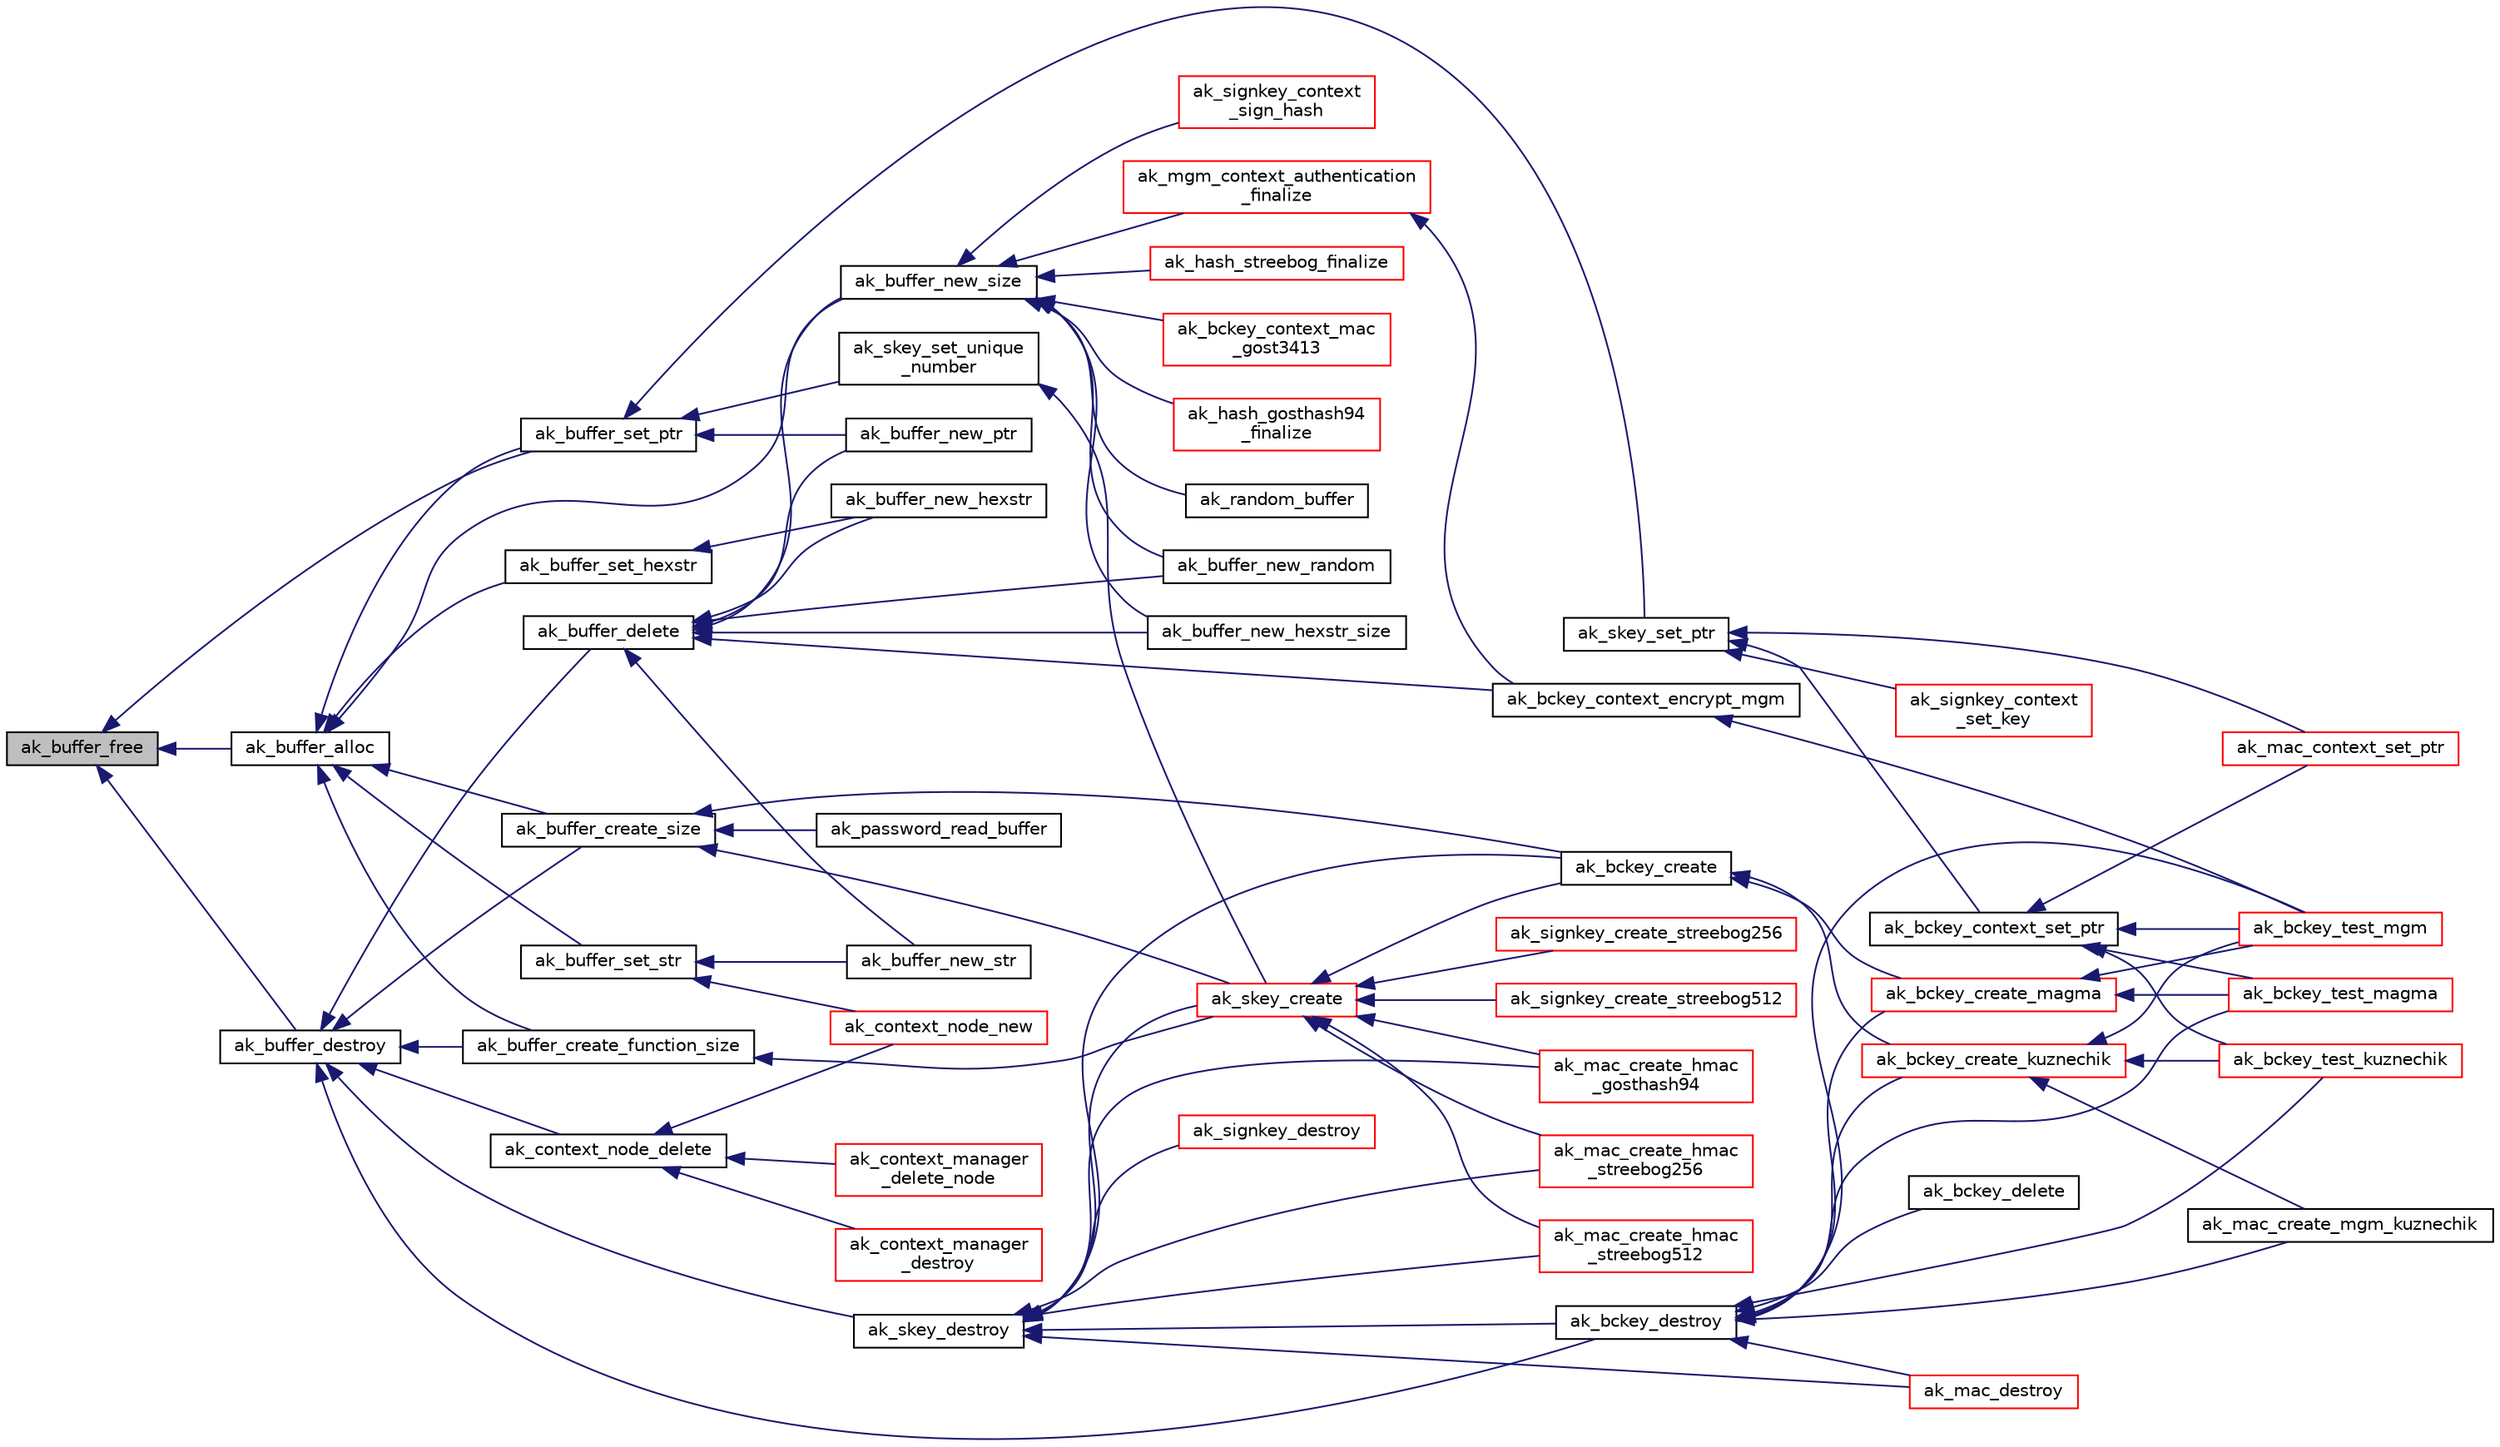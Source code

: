 digraph "ak_buffer_free"
{
  edge [fontname="Helvetica",fontsize="10",labelfontname="Helvetica",labelfontsize="10"];
  node [fontname="Helvetica",fontsize="10",shape=record];
  rankdir="LR";
  Node1 [label="ak_buffer_free",height=0.2,width=0.4,color="black", fillcolor="grey75", style="filled", fontcolor="black"];
  Node1 -> Node2 [dir="back",color="midnightblue",fontsize="10",style="solid",fontname="Helvetica"];
  Node2 [label="ak_buffer_alloc",height=0.2,width=0.4,color="black", fillcolor="white", style="filled",URL="$ak__buffer_8h.html#a3f8fe4e6b88d3460ed57500abfdcb323",tooltip="Функция выделяет память под данные, хранимые в буффере. "];
  Node2 -> Node3 [dir="back",color="midnightblue",fontsize="10",style="solid",fontname="Helvetica"];
  Node3 [label="ak_buffer_create_size",height=0.2,width=0.4,color="black", fillcolor="white", style="filled",URL="$ak__buffer_8h.html#a83b4acff7a870541944b51c841ba3e14",tooltip="Инициализация буффера и выделение памяти фиксированной длины. "];
  Node3 -> Node4 [dir="back",color="midnightblue",fontsize="10",style="solid",fontname="Helvetica"];
  Node4 [label="ak_bckey_create",height=0.2,width=0.4,color="black", fillcolor="white", style="filled",URL="$ak__bckey_8h.html#aa0c2d1d89cf20370c0184273e91818eb",tooltip="Инициализация ключа алгоритма блочного шифрования. "];
  Node4 -> Node5 [dir="back",color="midnightblue",fontsize="10",style="solid",fontname="Helvetica"];
  Node5 [label="ak_bckey_create_kuznechik",height=0.2,width=0.4,color="red", fillcolor="white", style="filled",URL="$ak__kuznechik_8c.html#a6384132cb6670ab48ffdae3514c37abd",tooltip="Инициализация контекста секретного ключа алгоритма блочного шифрования Кузнечик. "];
  Node5 -> Node6 [dir="back",color="midnightblue",fontsize="10",style="solid",fontname="Helvetica"];
  Node6 [label="ak_mac_create_mgm_kuznechik",height=0.2,width=0.4,color="black", fillcolor="white", style="filled",URL="$ak__mac_8h.html#a3d47a5514193d406ea7ba58e5799840f",tooltip="Инициализация ключа алгоритма выработки имитовставки на основе MGM-режима с использованием блочного ш..."];
  Node5 -> Node7 [dir="back",color="midnightblue",fontsize="10",style="solid",fontname="Helvetica"];
  Node7 [label="ak_bckey_test_mgm",height=0.2,width=0.4,color="red", fillcolor="white", style="filled",URL="$ak__aead_8h.html#a6447348dcbe26bf5823c1493d761816f",tooltip="Тестирование корректной работы режима блочного шифрования с одновременной выработкой имитовставки..."];
  Node5 -> Node8 [dir="back",color="midnightblue",fontsize="10",style="solid",fontname="Helvetica"];
  Node8 [label="ak_bckey_test_kuznechik",height=0.2,width=0.4,color="red", fillcolor="white", style="filled",URL="$ak__kuznechik_8c.html#a9df2b7d49f780e2276dcd2636f8a2378",tooltip="Тестирование корректной работы алгоритма блочного шифрования Кузнечик. "];
  Node4 -> Node9 [dir="back",color="midnightblue",fontsize="10",style="solid",fontname="Helvetica"];
  Node9 [label="ak_bckey_create_magma",height=0.2,width=0.4,color="red", fillcolor="white", style="filled",URL="$ak__magma_8c.html#a465f319be97a8d65a1892a55771b5621",tooltip="Инициализация контекста секретного ключа алгоритма блочного шифрования Магма. "];
  Node9 -> Node7 [dir="back",color="midnightblue",fontsize="10",style="solid",fontname="Helvetica"];
  Node9 -> Node10 [dir="back",color="midnightblue",fontsize="10",style="solid",fontname="Helvetica"];
  Node10 [label="ak_bckey_test_magma",height=0.2,width=0.4,color="red", fillcolor="white", style="filled",URL="$ak__magma_8c.html#a3383cdf45668361958960d79d30cc644",tooltip="Тестирование корректной работы алгоритма блочного шифрования Магма. "];
  Node3 -> Node11 [dir="back",color="midnightblue",fontsize="10",style="solid",fontname="Helvetica"];
  Node11 [label="ak_skey_create",height=0.2,width=0.4,color="red", fillcolor="white", style="filled",URL="$ak__skey_8h.html#a21b0a9607173e565d71052f2bca0a1cf",tooltip="Инициализация структуры секретного ключа. "];
  Node11 -> Node4 [dir="back",color="midnightblue",fontsize="10",style="solid",fontname="Helvetica"];
  Node11 -> Node12 [dir="back",color="midnightblue",fontsize="10",style="solid",fontname="Helvetica"];
  Node12 [label="ak_mac_create_hmac\l_streebog256",height=0.2,width=0.4,color="red", fillcolor="white", style="filled",URL="$ak__mac_8h.html#a7b5054dbede51842be81578073d41db4",tooltip="Инициализация ключа алгоритма выработки имитовставки hmac на основе streebog256. "];
  Node11 -> Node13 [dir="back",color="midnightblue",fontsize="10",style="solid",fontname="Helvetica"];
  Node13 [label="ak_mac_create_hmac\l_streebog512",height=0.2,width=0.4,color="red", fillcolor="white", style="filled",URL="$ak__mac_8h.html#a1290048393b76c51d42dce8eac709d70",tooltip="Инициализация ключа алгоритма выработки имитовставки hmac на основе streebog512. "];
  Node11 -> Node14 [dir="back",color="midnightblue",fontsize="10",style="solid",fontname="Helvetica"];
  Node14 [label="ak_mac_create_hmac\l_gosthash94",height=0.2,width=0.4,color="red", fillcolor="white", style="filled",URL="$ak__mac_8h.html#a9fcc5ec7353b4083c710df81a1b84b9d",tooltip="Инициализация ключа алгоритма выработки имитовставки hmac на основе gosthash94. "];
  Node11 -> Node15 [dir="back",color="midnightblue",fontsize="10",style="solid",fontname="Helvetica"];
  Node15 [label="ak_signkey_create_streebog256",height=0.2,width=0.4,color="red", fillcolor="white", style="filled",URL="$ak__sign_8h.html#a0bc2e07b6ca4e86fb80f1ffe76a0847d",tooltip="Инициализация контекста секретного ключа алгоритма ГОСТ Р 34.10-2012. "];
  Node11 -> Node16 [dir="back",color="midnightblue",fontsize="10",style="solid",fontname="Helvetica"];
  Node16 [label="ak_signkey_create_streebog512",height=0.2,width=0.4,color="red", fillcolor="white", style="filled",URL="$ak__sign_8h.html#a8392beef9b3823ee6e61999cb47eb3fe",tooltip="Инициализация контекста секретного ключа алгоритма ГОСТ Р 34.10-2012. "];
  Node3 -> Node17 [dir="back",color="midnightblue",fontsize="10",style="solid",fontname="Helvetica"];
  Node17 [label="ak_password_read_buffer",height=0.2,width=0.4,color="black", fillcolor="white", style="filled",URL="$libakrypt_8h.html#ae82b77f326c0afb6dae9eff815b734ad",tooltip="Чтение пароля из консоли в буффер. "];
  Node2 -> Node18 [dir="back",color="midnightblue",fontsize="10",style="solid",fontname="Helvetica"];
  Node18 [label="ak_buffer_create_function_size",height=0.2,width=0.4,color="black", fillcolor="white", style="filled",URL="$ak__buffer_8h.html#aed625a91942f5833e0dc980f930bea1a",tooltip="Инициализация буффера с заданными обработчиками выделения и освобождения памяти. "];
  Node18 -> Node11 [dir="back",color="midnightblue",fontsize="10",style="solid",fontname="Helvetica"];
  Node2 -> Node19 [dir="back",color="midnightblue",fontsize="10",style="solid",fontname="Helvetica"];
  Node19 [label="ak_buffer_new_size",height=0.2,width=0.4,color="black", fillcolor="white", style="filled",URL="$libakrypt_8h.html#a0a5a23b376be74368826fbe7857cc48f",tooltip="Создание буффера заданного размера. "];
  Node19 -> Node20 [dir="back",color="midnightblue",fontsize="10",style="solid",fontname="Helvetica"];
  Node20 [label="ak_mgm_context_authentication\l_finalize",height=0.2,width=0.4,color="red", fillcolor="white", style="filled",URL="$ak__aead_8h.html#a0b08747c2ce93dac18d37ac0adc1bbf0",tooltip="Завершение действий и вычисление имитовставки. "];
  Node20 -> Node21 [dir="back",color="midnightblue",fontsize="10",style="solid",fontname="Helvetica"];
  Node21 [label="ak_bckey_context_encrypt_mgm",height=0.2,width=0.4,color="black", fillcolor="white", style="filled",URL="$ak__aead_8h.html#aa419c6d4fff6ded25201ca414e35a3c4",tooltip="Зашифрование данных в режиме MGM с одновременной выработкой имитовставки. "];
  Node21 -> Node7 [dir="back",color="midnightblue",fontsize="10",style="solid",fontname="Helvetica"];
  Node19 -> Node22 [dir="back",color="midnightblue",fontsize="10",style="solid",fontname="Helvetica"];
  Node22 [label="ak_bckey_context_mac\l_gost3413",height=0.2,width=0.4,color="red", fillcolor="white", style="filled",URL="$ak__bckey_8h.html#a4711665d67e0a95a7455e64b0bb8f9e1",tooltip="Вычисление имитовставки от заданной области данных. "];
  Node19 -> Node23 [dir="back",color="midnightblue",fontsize="10",style="solid",fontname="Helvetica"];
  Node23 [label="ak_buffer_new_hexstr_size",height=0.2,width=0.4,color="black", fillcolor="white", style="filled",URL="$libakrypt_8h.html#a140df6cc6fc9c3e1f7ef4fb18967da73",tooltip="Создание буффера заданной длины с данными, записанными в шестнадцатеричном виде. "];
  Node19 -> Node24 [dir="back",color="midnightblue",fontsize="10",style="solid",fontname="Helvetica"];
  Node24 [label="ak_buffer_new_random",height=0.2,width=0.4,color="black", fillcolor="white", style="filled",URL="$ak__buffer_8h.html#af5711ed1418af37ce3a94407208b62f3",tooltip="Функция создает буффер заданный длины со случайными значениями. "];
  Node19 -> Node25 [dir="back",color="midnightblue",fontsize="10",style="solid",fontname="Helvetica"];
  Node25 [label="ak_hash_gosthash94\l_finalize",height=0.2,width=0.4,color="red", fillcolor="white", style="filled",URL="$ak__gosthash_8c.html#a391bf02647ac2dbb7e6ca7ea0e1a8946"];
  Node19 -> Node26 [dir="back",color="midnightblue",fontsize="10",style="solid",fontname="Helvetica"];
  Node26 [label="ak_random_buffer",height=0.2,width=0.4,color="black", fillcolor="white", style="filled",URL="$libakrypt_8h.html#a86b88090a65c5f0ef2a95633856b6a62",tooltip="Создание буффера заданного размера со случайными данными. "];
  Node19 -> Node27 [dir="back",color="midnightblue",fontsize="10",style="solid",fontname="Helvetica"];
  Node27 [label="ak_signkey_context\l_sign_hash",height=0.2,width=0.4,color="red", fillcolor="white", style="filled",URL="$ak__sign_8h.html#a084d8e8f975fe11706ddd74582961588",tooltip="Выработка электронной подписи для вычисленного заранее значения хеш-функции. "];
  Node19 -> Node28 [dir="back",color="midnightblue",fontsize="10",style="solid",fontname="Helvetica"];
  Node28 [label="ak_hash_streebog_finalize",height=0.2,width=0.4,color="red", fillcolor="white", style="filled",URL="$ak__streebog_8c.html#a268d663ae1b4436b73f48afabc091463"];
  Node2 -> Node29 [dir="back",color="midnightblue",fontsize="10",style="solid",fontname="Helvetica"];
  Node29 [label="ak_buffer_set_ptr",height=0.2,width=0.4,color="black", fillcolor="white", style="filled",URL="$libakrypt_8h.html#adf8e1acec424d5d67ac75bdedbce81fb",tooltip="Пощемение двоичных данных в буффер. "];
  Node29 -> Node30 [dir="back",color="midnightblue",fontsize="10",style="solid",fontname="Helvetica"];
  Node30 [label="ak_buffer_new_ptr",height=0.2,width=0.4,color="black", fillcolor="white", style="filled",URL="$libakrypt_8h.html#a680067409acb70237b6905501c820bce",tooltip="Создание буффера с данными. "];
  Node29 -> Node31 [dir="back",color="midnightblue",fontsize="10",style="solid",fontname="Helvetica"];
  Node31 [label="ak_skey_set_unique\l_number",height=0.2,width=0.4,color="black", fillcolor="white", style="filled",URL="$ak__skey_8h.html#ae064191abae51af6d5d1633e38b4b4b7",tooltip="Присвоение секретному ключу уникального номера. "];
  Node31 -> Node11 [dir="back",color="midnightblue",fontsize="10",style="solid",fontname="Helvetica"];
  Node29 -> Node32 [dir="back",color="midnightblue",fontsize="10",style="solid",fontname="Helvetica"];
  Node32 [label="ak_skey_set_ptr",height=0.2,width=0.4,color="black", fillcolor="white", style="filled",URL="$ak__skey_8h.html#aac9531d6bfe3f4cb917796889f8b123d",tooltip="Присвоение секретному ключу константного значения. "];
  Node32 -> Node33 [dir="back",color="midnightblue",fontsize="10",style="solid",fontname="Helvetica"];
  Node33 [label="ak_bckey_context_set_ptr",height=0.2,width=0.4,color="black", fillcolor="white", style="filled",URL="$ak__bckey_8h.html#a353da8764b51b10f73202007e8ac0e1c",tooltip="Присвоение контексту ключа алгоритма блочного шифрования константного значения. "];
  Node33 -> Node7 [dir="back",color="midnightblue",fontsize="10",style="solid",fontname="Helvetica"];
  Node33 -> Node8 [dir="back",color="midnightblue",fontsize="10",style="solid",fontname="Helvetica"];
  Node33 -> Node34 [dir="back",color="midnightblue",fontsize="10",style="solid",fontname="Helvetica"];
  Node34 [label="ak_mac_context_set_ptr",height=0.2,width=0.4,color="red", fillcolor="white", style="filled",URL="$ak__mac_8h.html#a3a959324a01e80176bc8594cacc99d24",tooltip="Присвоение контексту ключа алгоритма выработки имитовставки константного значения. "];
  Node33 -> Node10 [dir="back",color="midnightblue",fontsize="10",style="solid",fontname="Helvetica"];
  Node32 -> Node34 [dir="back",color="midnightblue",fontsize="10",style="solid",fontname="Helvetica"];
  Node32 -> Node35 [dir="back",color="midnightblue",fontsize="10",style="solid",fontname="Helvetica"];
  Node35 [label="ak_signkey_context\l_set_key",height=0.2,width=0.4,color="red", fillcolor="white", style="filled",URL="$ak__sign_8h.html#a3002312654ea500fa64999c3e4742171",tooltip="Присвоение секретному ключу электронной подписи константного (заранее заданного) значения. "];
  Node2 -> Node36 [dir="back",color="midnightblue",fontsize="10",style="solid",fontname="Helvetica"];
  Node36 [label="ak_buffer_set_str",height=0.2,width=0.4,color="black", fillcolor="white", style="filled",URL="$libakrypt_8h.html#a7e1b4be6ee5ddecd0ea4e1320669d526",tooltip="Помещение в буффер строки, оканчивающейся нулем. "];
  Node36 -> Node37 [dir="back",color="midnightblue",fontsize="10",style="solid",fontname="Helvetica"];
  Node37 [label="ak_buffer_new_str",height=0.2,width=0.4,color="black", fillcolor="white", style="filled",URL="$libakrypt_8h.html#a63eb470afe260088805268971f843e11",tooltip="Создание буффера, содержащего строку символов, оканчивающуюся нулем. "];
  Node36 -> Node38 [dir="back",color="midnightblue",fontsize="10",style="solid",fontname="Helvetica"];
  Node38 [label="ak_context_node_new",height=0.2,width=0.4,color="red", fillcolor="white", style="filled",URL="$ak__context__manager_8h.html#a8b9e93e79a73358354464144a34f90c9",tooltip="Создание нового элемента структуры управления контекстами. "];
  Node2 -> Node39 [dir="back",color="midnightblue",fontsize="10",style="solid",fontname="Helvetica"];
  Node39 [label="ak_buffer_set_hexstr",height=0.2,width=0.4,color="black", fillcolor="white", style="filled",URL="$libakrypt_8h.html#a1232fab34d9ea37ba3ae34e57b2ad0bf",tooltip="Пощемение в буффер данных, заданных строкой в шестнадцатеричном представлении. "];
  Node39 -> Node40 [dir="back",color="midnightblue",fontsize="10",style="solid",fontname="Helvetica"];
  Node40 [label="ak_buffer_new_hexstr",height=0.2,width=0.4,color="black", fillcolor="white", style="filled",URL="$libakrypt_8h.html#a89bf7a596eca686c7e94e05c990e6770",tooltip="Создание буффера с данными, записанными в шестнадцатеричном виде. "];
  Node1 -> Node41 [dir="back",color="midnightblue",fontsize="10",style="solid",fontname="Helvetica"];
  Node41 [label="ak_buffer_destroy",height=0.2,width=0.4,color="black", fillcolor="white", style="filled",URL="$ak__buffer_8h.html#ae7e213c535c0a2b2dd3538dadcc3ca2e",tooltip="Уничтожение данных, хранящиеся в полях структуры struct buffer. "];
  Node41 -> Node42 [dir="back",color="midnightblue",fontsize="10",style="solid",fontname="Helvetica"];
  Node42 [label="ak_bckey_destroy",height=0.2,width=0.4,color="black", fillcolor="white", style="filled",URL="$ak__bckey_8h.html#a0cdde266c81b28e61e25264829f82d8d",tooltip="Очистка ключа алгоритма блочного шифрования. "];
  Node42 -> Node6 [dir="back",color="midnightblue",fontsize="10",style="solid",fontname="Helvetica"];
  Node42 -> Node7 [dir="back",color="midnightblue",fontsize="10",style="solid",fontname="Helvetica"];
  Node42 -> Node43 [dir="back",color="midnightblue",fontsize="10",style="solid",fontname="Helvetica"];
  Node43 [label="ak_bckey_delete",height=0.2,width=0.4,color="black", fillcolor="white", style="filled",URL="$ak__bckey_8h.html#add3feac3df600b24e8ca9c97d5e40b66",tooltip="Удаление ключа алгоритма блочного шифрования. "];
  Node42 -> Node5 [dir="back",color="midnightblue",fontsize="10",style="solid",fontname="Helvetica"];
  Node42 -> Node8 [dir="back",color="midnightblue",fontsize="10",style="solid",fontname="Helvetica"];
  Node42 -> Node44 [dir="back",color="midnightblue",fontsize="10",style="solid",fontname="Helvetica"];
  Node44 [label="ak_mac_destroy",height=0.2,width=0.4,color="red", fillcolor="white", style="filled",URL="$ak__mac_8h.html#a3a30128a6db3cb8cbb4965615784a6e4",tooltip="Уничтожение контекста ключа алгоритма выработки имитовставки hmac. "];
  Node42 -> Node9 [dir="back",color="midnightblue",fontsize="10",style="solid",fontname="Helvetica"];
  Node42 -> Node10 [dir="back",color="midnightblue",fontsize="10",style="solid",fontname="Helvetica"];
  Node41 -> Node3 [dir="back",color="midnightblue",fontsize="10",style="solid",fontname="Helvetica"];
  Node41 -> Node18 [dir="back",color="midnightblue",fontsize="10",style="solid",fontname="Helvetica"];
  Node41 -> Node45 [dir="back",color="midnightblue",fontsize="10",style="solid",fontname="Helvetica"];
  Node45 [label="ak_buffer_delete",height=0.2,width=0.4,color="black", fillcolor="white", style="filled",URL="$libakrypt_8h.html#a3ba3626a1629ada311d417e0fcc95d50",tooltip="Уничтожение буффера. "];
  Node45 -> Node21 [dir="back",color="midnightblue",fontsize="10",style="solid",fontname="Helvetica"];
  Node45 -> Node30 [dir="back",color="midnightblue",fontsize="10",style="solid",fontname="Helvetica"];
  Node45 -> Node40 [dir="back",color="midnightblue",fontsize="10",style="solid",fontname="Helvetica"];
  Node45 -> Node23 [dir="back",color="midnightblue",fontsize="10",style="solid",fontname="Helvetica"];
  Node45 -> Node37 [dir="back",color="midnightblue",fontsize="10",style="solid",fontname="Helvetica"];
  Node45 -> Node19 [dir="back",color="midnightblue",fontsize="10",style="solid",fontname="Helvetica"];
  Node45 -> Node24 [dir="back",color="midnightblue",fontsize="10",style="solid",fontname="Helvetica"];
  Node41 -> Node46 [dir="back",color="midnightblue",fontsize="10",style="solid",fontname="Helvetica"];
  Node46 [label="ak_context_node_delete",height=0.2,width=0.4,color="black", fillcolor="white", style="filled",URL="$ak__context__manager_8h.html#a054464f0a4a20073a9b70b7e20fc110a",tooltip="Уничтожение элемента структуры управления контекстами. "];
  Node46 -> Node38 [dir="back",color="midnightblue",fontsize="10",style="solid",fontname="Helvetica"];
  Node46 -> Node47 [dir="back",color="midnightblue",fontsize="10",style="solid",fontname="Helvetica"];
  Node47 [label="ak_context_manager\l_destroy",height=0.2,width=0.4,color="red", fillcolor="white", style="filled",URL="$ak__context__manager_8h.html#a6fa11214e79fb32b2b0d442d9a155928",tooltip="Уничтожение структуры управления контекстами. "];
  Node46 -> Node48 [dir="back",color="midnightblue",fontsize="10",style="solid",fontname="Helvetica"];
  Node48 [label="ak_context_manager\l_delete_node",height=0.2,width=0.4,color="red", fillcolor="white", style="filled",URL="$ak__context__manager_8h.html#a1002e7ad1a90f3464529a5aae6c69951",tooltip="Удаление контекста из структуры управления контекстами. "];
  Node41 -> Node49 [dir="back",color="midnightblue",fontsize="10",style="solid",fontname="Helvetica"];
  Node49 [label="ak_skey_destroy",height=0.2,width=0.4,color="black", fillcolor="white", style="filled",URL="$ak__skey_8h.html#aa20f6401cfe267cdddf590333d136c13",tooltip="Очистка структуры секретного ключа. "];
  Node49 -> Node4 [dir="back",color="midnightblue",fontsize="10",style="solid",fontname="Helvetica"];
  Node49 -> Node42 [dir="back",color="midnightblue",fontsize="10",style="solid",fontname="Helvetica"];
  Node49 -> Node12 [dir="back",color="midnightblue",fontsize="10",style="solid",fontname="Helvetica"];
  Node49 -> Node13 [dir="back",color="midnightblue",fontsize="10",style="solid",fontname="Helvetica"];
  Node49 -> Node14 [dir="back",color="midnightblue",fontsize="10",style="solid",fontname="Helvetica"];
  Node49 -> Node44 [dir="back",color="midnightblue",fontsize="10",style="solid",fontname="Helvetica"];
  Node49 -> Node50 [dir="back",color="midnightblue",fontsize="10",style="solid",fontname="Helvetica"];
  Node50 [label="ak_signkey_destroy",height=0.2,width=0.4,color="red", fillcolor="white", style="filled",URL="$ak__sign_8h.html#a93b29d4cccf39b667c658574df0cc142",tooltip="Уничтожение контекста секретного ключа. "];
  Node49 -> Node11 [dir="back",color="midnightblue",fontsize="10",style="solid",fontname="Helvetica"];
  Node1 -> Node29 [dir="back",color="midnightblue",fontsize="10",style="solid",fontname="Helvetica"];
}
